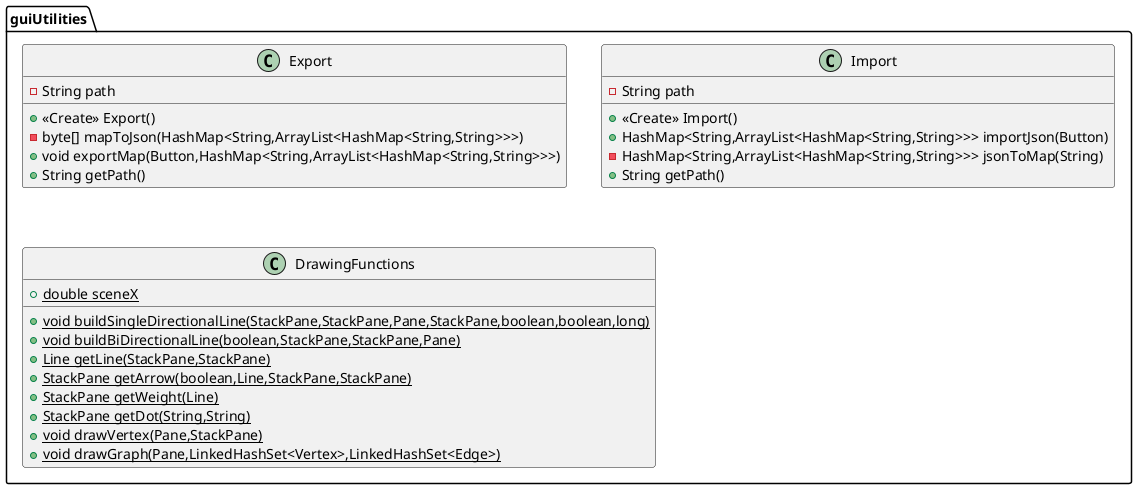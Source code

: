 @startuml
class guiUtilities.Export {
- String path
+ <<Create>> Export()
- byte[] mapToJson(HashMap<String,ArrayList<HashMap<String,String>>>)
+ void exportMap(Button,HashMap<String,ArrayList<HashMap<String,String>>>)
+ String getPath()
}
class guiUtilities.Import {
- String path
+ <<Create>> Import()
+ HashMap<String,ArrayList<HashMap<String,String>>> importJson(Button)
- HashMap<String,ArrayList<HashMap<String,String>>> jsonToMap(String)
+ String getPath()
}
class guiUtilities.DrawingFunctions {
+ {static} double sceneX
+ {static} void buildSingleDirectionalLine(StackPane,StackPane,Pane,StackPane,boolean,boolean,long)
+ {static} void buildBiDirectionalLine(boolean,StackPane,StackPane,Pane)
+ {static} Line getLine(StackPane,StackPane)
+ {static} StackPane getArrow(boolean,Line,StackPane,StackPane)
+ {static} StackPane getWeight(Line)
+ {static} StackPane getDot(String,String)
+ {static} void drawVertex(Pane,StackPane)
+ {static} void drawGraph(Pane,LinkedHashSet<Vertex>,LinkedHashSet<Edge>)
}
@enduml